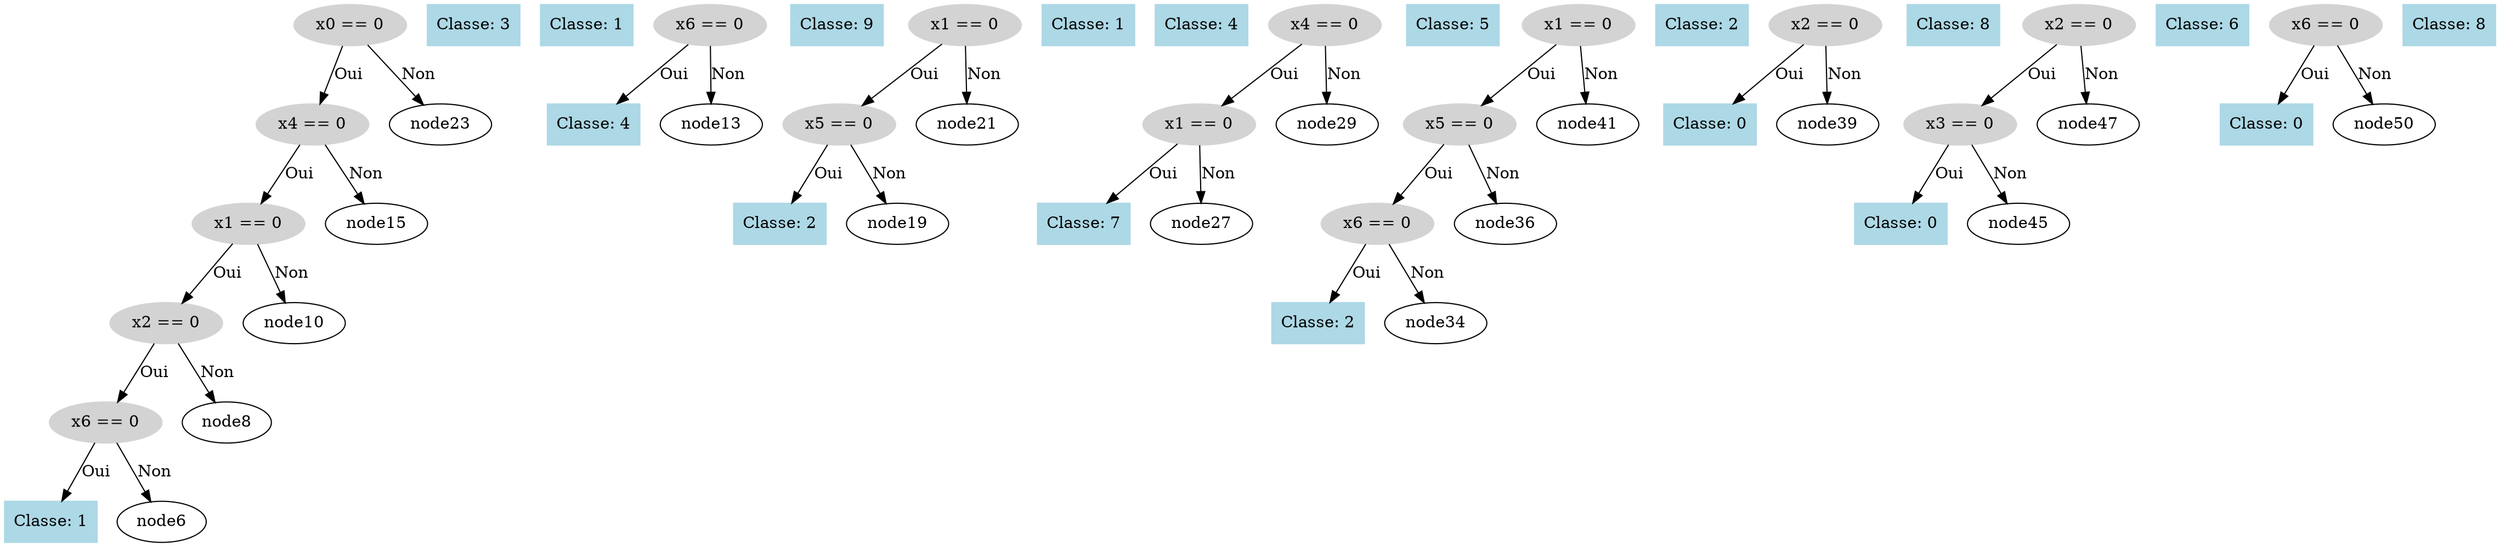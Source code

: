 digraph DecisionTree {
  node0 [label="x0 == 0", shape=ellipse, style=filled, color=lightgray];
  node0 -> node1 [label="Oui"];
  node1 [label="x4 == 0", shape=ellipse, style=filled, color=lightgray];
  node1 -> node2 [label="Oui"];
  node2 [label="x1 == 0", shape=ellipse, style=filled, color=lightgray];
  node2 -> node3 [label="Oui"];
  node3 [label="x2 == 0", shape=ellipse, style=filled, color=lightgray];
  node3 -> node4 [label="Oui"];
  node4 [label="x6 == 0", shape=ellipse, style=filled, color=lightgray];
  node4 -> node5 [label="Oui"];
  node5 [label="Classe: 1", shape=box, style=filled, color=lightblue];
  node4 -> node6 [label="Non"];
  node7 [label="Classe: 3", shape=box, style=filled, color=lightblue];
  node3 -> node8 [label="Non"];
  node9 [label="Classe: 1", shape=box, style=filled, color=lightblue];
  node2 -> node10 [label="Non"];
  node11 [label="x6 == 0", shape=ellipse, style=filled, color=lightgray];
  node11 -> node12 [label="Oui"];
  node12 [label="Classe: 4", shape=box, style=filled, color=lightblue];
  node11 -> node13 [label="Non"];
  node14 [label="Classe: 9", shape=box, style=filled, color=lightblue];
  node1 -> node15 [label="Non"];
  node16 [label="x1 == 0", shape=ellipse, style=filled, color=lightgray];
  node16 -> node17 [label="Oui"];
  node17 [label="x5 == 0", shape=ellipse, style=filled, color=lightgray];
  node17 -> node18 [label="Oui"];
  node18 [label="Classe: 2", shape=box, style=filled, color=lightblue];
  node17 -> node19 [label="Non"];
  node20 [label="Classe: 1", shape=box, style=filled, color=lightblue];
  node16 -> node21 [label="Non"];
  node22 [label="Classe: 4", shape=box, style=filled, color=lightblue];
  node0 -> node23 [label="Non"];
  node24 [label="x4 == 0", shape=ellipse, style=filled, color=lightgray];
  node24 -> node25 [label="Oui"];
  node25 [label="x1 == 0", shape=ellipse, style=filled, color=lightgray];
  node25 -> node26 [label="Oui"];
  node26 [label="Classe: 7", shape=box, style=filled, color=lightblue];
  node25 -> node27 [label="Non"];
  node28 [label="Classe: 5", shape=box, style=filled, color=lightblue];
  node24 -> node29 [label="Non"];
  node30 [label="x1 == 0", shape=ellipse, style=filled, color=lightgray];
  node30 -> node31 [label="Oui"];
  node31 [label="x5 == 0", shape=ellipse, style=filled, color=lightgray];
  node31 -> node32 [label="Oui"];
  node32 [label="x6 == 0", shape=ellipse, style=filled, color=lightgray];
  node32 -> node33 [label="Oui"];
  node33 [label="Classe: 2", shape=box, style=filled, color=lightblue];
  node32 -> node34 [label="Non"];
  node35 [label="Classe: 2", shape=box, style=filled, color=lightblue];
  node31 -> node36 [label="Non"];
  node37 [label="x2 == 0", shape=ellipse, style=filled, color=lightgray];
  node37 -> node38 [label="Oui"];
  node38 [label="Classe: 0", shape=box, style=filled, color=lightblue];
  node37 -> node39 [label="Non"];
  node40 [label="Classe: 8", shape=box, style=filled, color=lightblue];
  node30 -> node41 [label="Non"];
  node42 [label="x2 == 0", shape=ellipse, style=filled, color=lightgray];
  node42 -> node43 [label="Oui"];
  node43 [label="x3 == 0", shape=ellipse, style=filled, color=lightgray];
  node43 -> node44 [label="Oui"];
  node44 [label="Classe: 0", shape=box, style=filled, color=lightblue];
  node43 -> node45 [label="Non"];
  node46 [label="Classe: 6", shape=box, style=filled, color=lightblue];
  node42 -> node47 [label="Non"];
  node48 [label="x6 == 0", shape=ellipse, style=filled, color=lightgray];
  node48 -> node49 [label="Oui"];
  node49 [label="Classe: 0", shape=box, style=filled, color=lightblue];
  node48 -> node50 [label="Non"];
  node51 [label="Classe: 8", shape=box, style=filled, color=lightblue];
}
